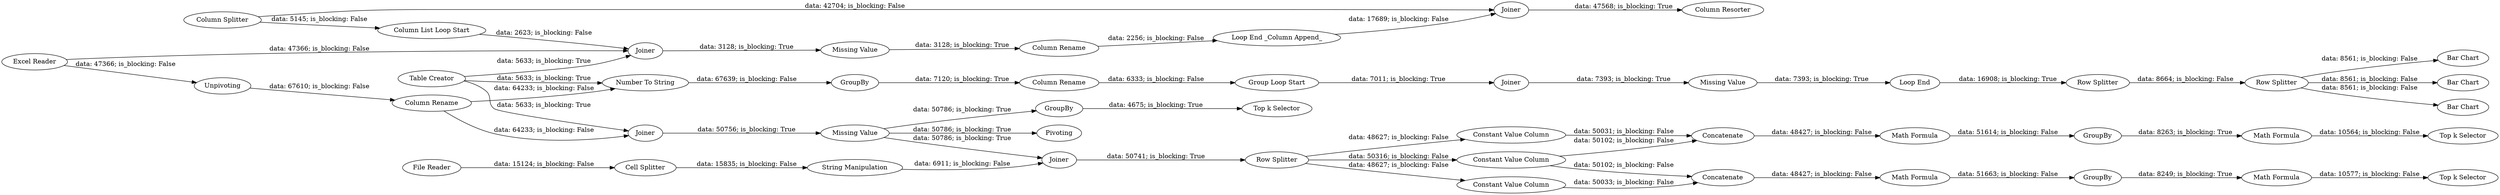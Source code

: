 digraph {
	"1803171637849942551_11" [label="Column Splitter"]
	"-8649447783894705172_58" [label=GroupBy]
	"-8649447783894705172_60" [label="Top k Selector"]
	"-8649447783894705172_37" [label="Cell Splitter"]
	"6311598386471362834_13" [label="Loop End"]
	"-8649447783894705172_52" [label="Math Formula"]
	"-8649447783894705172_15" [label="Bar Chart"]
	"-8649447783894705172_56" [label="Column Rename"]
	"-8649447783894705172_33" [label="Missing Value"]
	"6311598386471362834_10" [label="Group Loop Start"]
	"1803171637849942551_9" [label="Missing Value"]
	"6311598386471362834_8" [label=GroupBy]
	"-8649447783894705172_42" [label="String Manipulation"]
	"1803171637849942551_5" [label="Column Rename"]
	"6311598386471362834_12" [label="Missing Value"]
	"-8649447783894705172_1" [label="Excel Reader"]
	"-8649447783894705172_17" [label="Bar Chart"]
	"-8649447783894705172_36" [label="File Reader"]
	"6311598386471362834_17" [label="Column Rename"]
	"-8649447783894705172_49" [label=GroupBy]
	"-8649447783894705172_34" [label=GroupBy]
	"-8649447783894705172_35" [label="Top k Selector"]
	"-8649447783894705172_9" [label="Table Creator"]
	"-8649447783894705172_44" [label="Constant Value Column"]
	"-8649447783894705172_59" [label="Math Formula"]
	"-8649447783894705172_30" [label=Pivoting]
	"-8649447783894705172_45" [label="Constant Value Column"]
	"1803171637849942551_12" [label=Joiner]
	"6311598386471362834_14" [label="Row Splitter"]
	"-8649447783894705172_50" [label="Top k Selector"]
	"-8649447783894705172_48" [label="Math Formula"]
	"-8649447783894705172_43" [label="Row Splitter"]
	"-8649447783894705172_55" [label=Unpivoting]
	"-8649447783894705172_38" [label=Joiner]
	"1803171637849942551_2" [label="Column List Loop Start"]
	"6311598386471362834_16" [label="Row Splitter"]
	"-8649447783894705172_57" [label="Math Formula"]
	"1803171637849942551_8" [label=Joiner]
	"6311598386471362834_4" [label="Number To String"]
	"1803171637849942551_13" [label="Column Resorter"]
	"-8649447783894705172_18" [label="Bar Chart"]
	"-8649447783894705172_54" [label=Concatenate]
	"6311598386471362834_11" [label=Joiner]
	"1803171637849942551_10" [label="Loop End _Column Append_"]
	"-8649447783894705172_47" [label="Constant Value Column"]
	"-8649447783894705172_41" [label=Joiner]
	"-8649447783894705172_46" [label=Concatenate]
	"-8649447783894705172_44" -> "-8649447783894705172_54" [label="data: 50102; is_blocking: False"]
	"6311598386471362834_17" -> "6311598386471362834_10" [label="data: 6333; is_blocking: False"]
	"-8649447783894705172_47" -> "-8649447783894705172_46" [label="data: 50033; is_blocking: False"]
	"1803171637849942551_12" -> "1803171637849942551_13" [label="data: 47568; is_blocking: True"]
	"-8649447783894705172_33" -> "-8649447783894705172_41" [label="data: 50786; is_blocking: True"]
	"-8649447783894705172_43" -> "-8649447783894705172_47" [label="data: 48627; is_blocking: False"]
	"-8649447783894705172_34" -> "-8649447783894705172_35" [label="data: 4675; is_blocking: True"]
	"6311598386471362834_4" -> "6311598386471362834_8" [label="data: 67639; is_blocking: False"]
	"6311598386471362834_11" -> "6311598386471362834_12" [label="data: 7393; is_blocking: True"]
	"6311598386471362834_16" -> "-8649447783894705172_18" [label="data: 8561; is_blocking: False"]
	"-8649447783894705172_9" -> "1803171637849942551_8" [label="data: 5633; is_blocking: True"]
	"-8649447783894705172_33" -> "-8649447783894705172_30" [label="data: 50786; is_blocking: True"]
	"-8649447783894705172_43" -> "-8649447783894705172_45" [label="data: 48627; is_blocking: False"]
	"-8649447783894705172_48" -> "-8649447783894705172_49" [label="data: 51663; is_blocking: False"]
	"-8649447783894705172_55" -> "-8649447783894705172_56" [label="data: 67610; is_blocking: False"]
	"1803171637849942551_9" -> "1803171637849942551_5" [label="data: 3128; is_blocking: True"]
	"-8649447783894705172_44" -> "-8649447783894705172_46" [label="data: 50102; is_blocking: False"]
	"-8649447783894705172_37" -> "-8649447783894705172_42" [label="data: 15835; is_blocking: False"]
	"-8649447783894705172_36" -> "-8649447783894705172_37" [label="data: 15124; is_blocking: False"]
	"6311598386471362834_12" -> "6311598386471362834_13" [label="data: 7393; is_blocking: True"]
	"6311598386471362834_8" -> "6311598386471362834_17" [label="data: 7120; is_blocking: True"]
	"1803171637849942551_8" -> "1803171637849942551_9" [label="data: 3128; is_blocking: True"]
	"-8649447783894705172_57" -> "-8649447783894705172_50" [label="data: 10577; is_blocking: False"]
	"1803171637849942551_5" -> "1803171637849942551_10" [label="data: 2256; is_blocking: False"]
	"1803171637849942551_11" -> "1803171637849942551_12" [label="data: 42704; is_blocking: False"]
	"1803171637849942551_11" -> "1803171637849942551_2" [label="data: 5145; is_blocking: False"]
	"-8649447783894705172_41" -> "-8649447783894705172_43" [label="data: 50741; is_blocking: True"]
	"1803171637849942551_10" -> "1803171637849942551_12" [label="data: 17689; is_blocking: False"]
	"-8649447783894705172_9" -> "6311598386471362834_4" [label="data: 5633; is_blocking: True"]
	"6311598386471362834_13" -> "6311598386471362834_14" [label="data: 16908; is_blocking: True"]
	"-8649447783894705172_1" -> "-8649447783894705172_55" [label="data: 47366; is_blocking: False"]
	"-8649447783894705172_43" -> "-8649447783894705172_44" [label="data: 50316; is_blocking: False"]
	"-8649447783894705172_54" -> "-8649447783894705172_52" [label="data: 48427; is_blocking: False"]
	"-8649447783894705172_49" -> "-8649447783894705172_57" [label="data: 8249; is_blocking: True"]
	"-8649447783894705172_52" -> "-8649447783894705172_58" [label="data: 51614; is_blocking: False"]
	"-8649447783894705172_9" -> "-8649447783894705172_38" [label="data: 5633; is_blocking: True"]
	"-8649447783894705172_45" -> "-8649447783894705172_54" [label="data: 50031; is_blocking: False"]
	"-8649447783894705172_56" -> "6311598386471362834_4" [label="data: 64233; is_blocking: False"]
	"-8649447783894705172_38" -> "-8649447783894705172_33" [label="data: 50756; is_blocking: True"]
	"6311598386471362834_16" -> "-8649447783894705172_17" [label="data: 8561; is_blocking: False"]
	"-8649447783894705172_1" -> "1803171637849942551_8" [label="data: 47366; is_blocking: False"]
	"-8649447783894705172_42" -> "-8649447783894705172_41" [label="data: 6911; is_blocking: False"]
	"-8649447783894705172_56" -> "-8649447783894705172_38" [label="data: 64233; is_blocking: False"]
	"-8649447783894705172_46" -> "-8649447783894705172_48" [label="data: 48427; is_blocking: False"]
	"6311598386471362834_10" -> "6311598386471362834_11" [label="data: 7011; is_blocking: True"]
	"1803171637849942551_2" -> "1803171637849942551_8" [label="data: 2623; is_blocking: False"]
	"6311598386471362834_16" -> "-8649447783894705172_15" [label="data: 8561; is_blocking: False"]
	"-8649447783894705172_58" -> "-8649447783894705172_59" [label="data: 8263; is_blocking: True"]
	"6311598386471362834_14" -> "6311598386471362834_16" [label="data: 8664; is_blocking: False"]
	"-8649447783894705172_59" -> "-8649447783894705172_60" [label="data: 10564; is_blocking: False"]
	"-8649447783894705172_33" -> "-8649447783894705172_34" [label="data: 50786; is_blocking: True"]
	rankdir=LR
}
